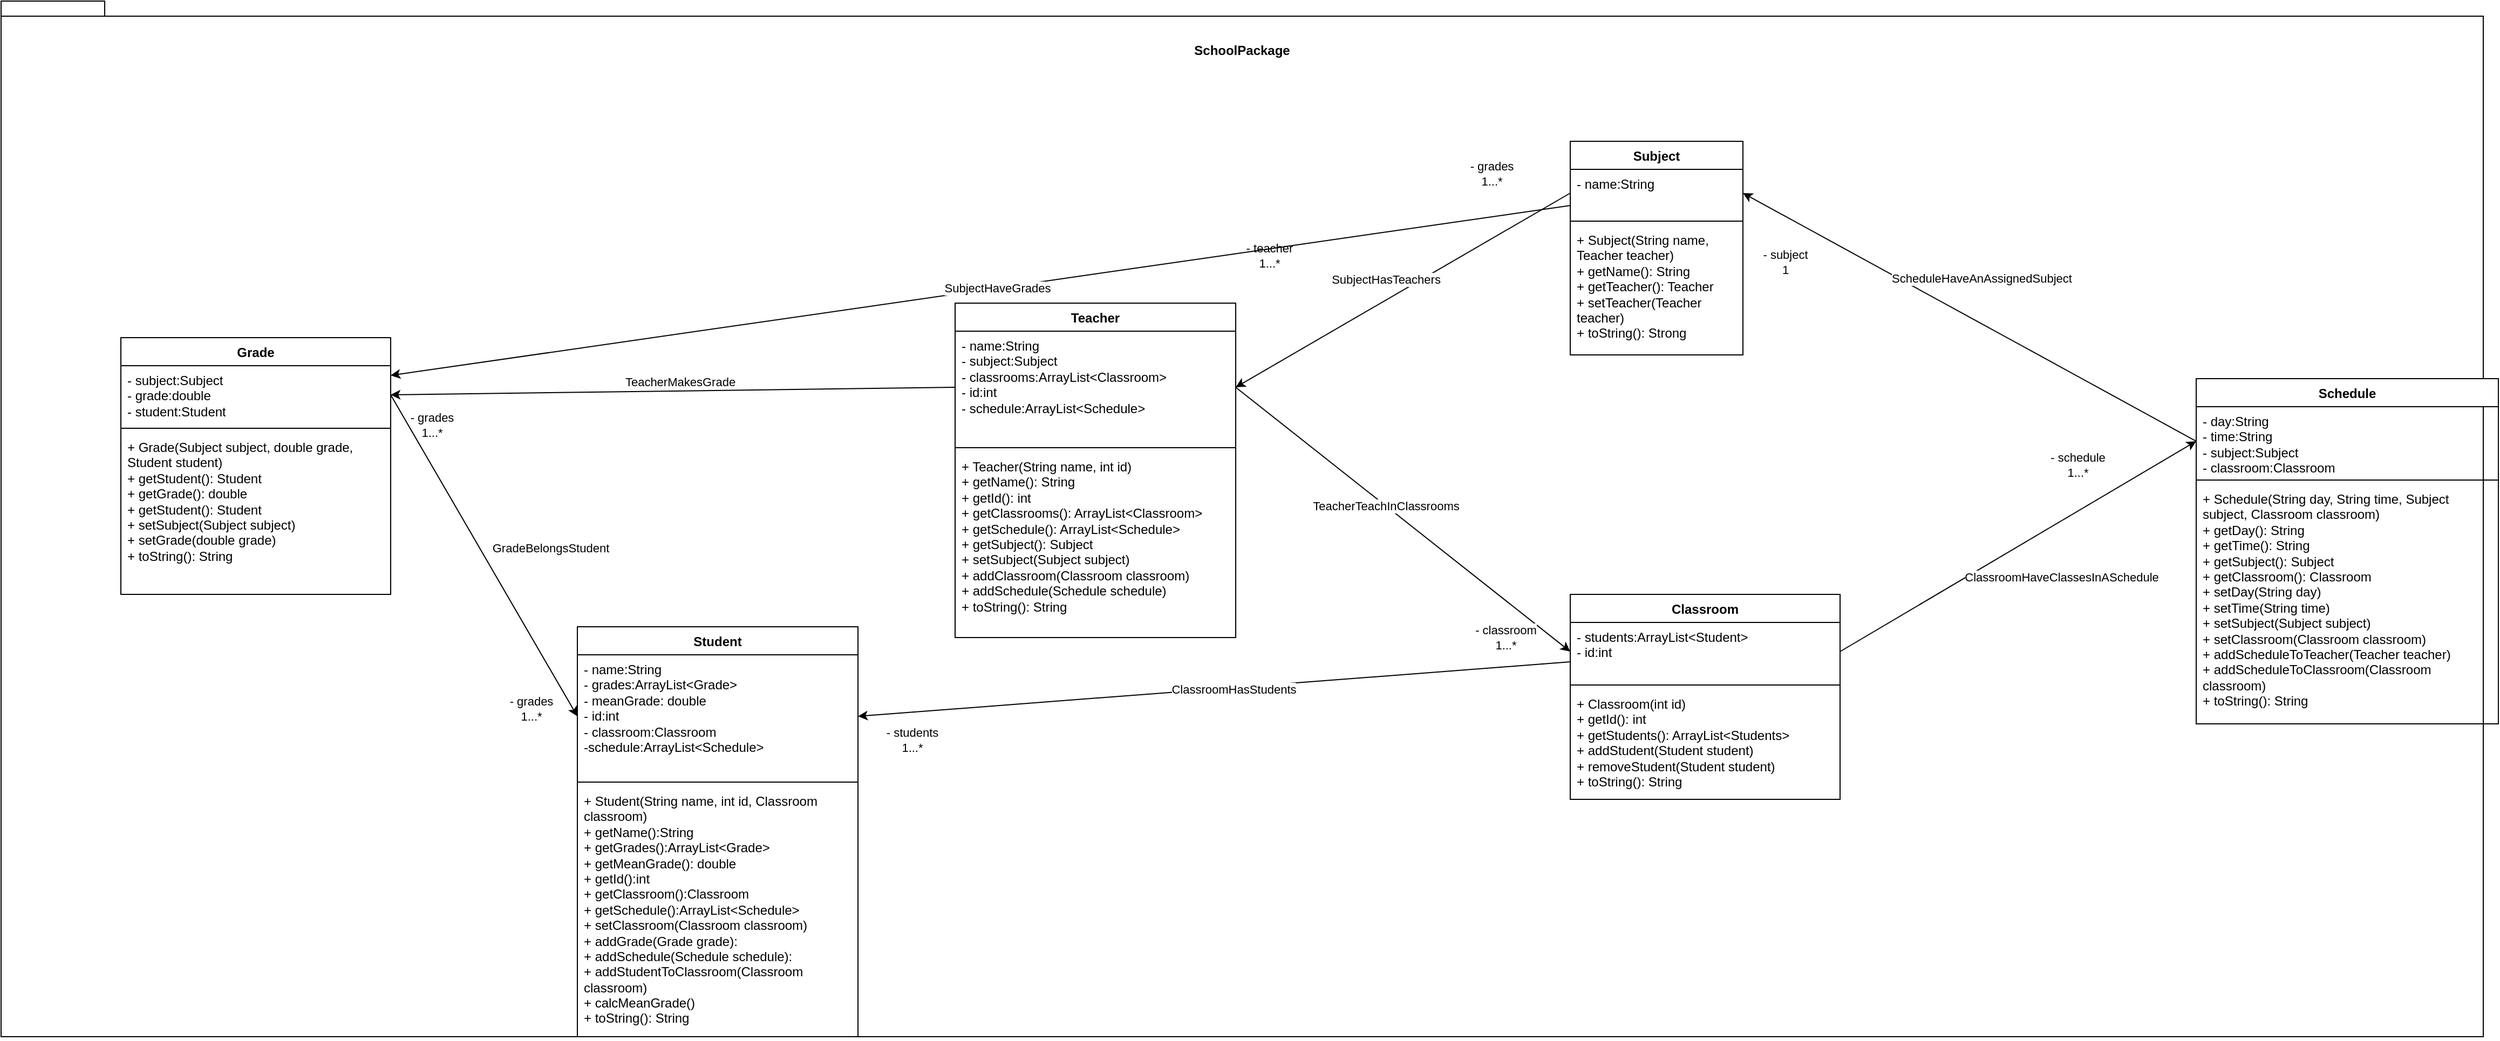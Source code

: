 <mxfile>
    <diagram name="Página-1" id="LkZ_BvBzG33LXQS2Zz2u">
        <mxGraphModel dx="1475" dy="1655" grid="1" gridSize="10" guides="1" tooltips="1" connect="1" arrows="1" fold="1" page="1" pageScale="1" pageWidth="827" pageHeight="1169" math="0" shadow="0">
            <root>
                <mxCell id="0"/>
                <mxCell id="1" parent="0"/>
                <mxCell id="WBmNxw1tUeBrfchPVIIG-1" value="SchoolPackage&lt;div&gt;&lt;br&gt;&lt;/div&gt;&lt;div&gt;&lt;br&gt;&lt;/div&gt;&lt;div&gt;&lt;br&gt;&lt;/div&gt;&lt;div&gt;&lt;br&gt;&lt;/div&gt;&lt;div&gt;&lt;br&gt;&lt;/div&gt;&lt;div&gt;&lt;br&gt;&lt;/div&gt;&lt;div&gt;&lt;br&gt;&lt;/div&gt;&lt;div&gt;&lt;br&gt;&lt;/div&gt;&lt;div&gt;&lt;br&gt;&lt;/div&gt;&lt;div&gt;&lt;br&gt;&lt;/div&gt;&lt;div&gt;&lt;br&gt;&lt;/div&gt;&lt;div&gt;&lt;br&gt;&lt;/div&gt;&lt;div&gt;&lt;br&gt;&lt;/div&gt;&lt;div&gt;&lt;br&gt;&lt;/div&gt;&lt;div&gt;&lt;br&gt;&lt;/div&gt;&lt;div&gt;&lt;br&gt;&lt;/div&gt;&lt;div&gt;&lt;br&gt;&lt;/div&gt;&lt;div&gt;&lt;br&gt;&lt;/div&gt;&lt;div&gt;&lt;br&gt;&lt;/div&gt;&lt;div&gt;&lt;br&gt;&lt;/div&gt;&lt;div&gt;&lt;br&gt;&lt;/div&gt;&lt;div&gt;&lt;br&gt;&lt;/div&gt;&lt;div&gt;&lt;br&gt;&lt;/div&gt;&lt;div&gt;&lt;br&gt;&lt;/div&gt;&lt;div&gt;&lt;br&gt;&lt;/div&gt;&lt;div&gt;&lt;br&gt;&lt;/div&gt;&lt;div&gt;&lt;br&gt;&lt;/div&gt;&lt;div&gt;&lt;br&gt;&lt;/div&gt;&lt;div&gt;&lt;br&gt;&lt;/div&gt;&lt;div&gt;&lt;br&gt;&lt;/div&gt;&lt;div&gt;&lt;br&gt;&lt;/div&gt;&lt;div&gt;&lt;br&gt;&lt;/div&gt;&lt;div&gt;&lt;br&gt;&lt;/div&gt;&lt;div&gt;&lt;br&gt;&lt;/div&gt;&lt;div&gt;&lt;br&gt;&lt;/div&gt;&lt;div&gt;&lt;br&gt;&lt;/div&gt;&lt;div&gt;&lt;br&gt;&lt;/div&gt;&lt;div&gt;&lt;br&gt;&lt;/div&gt;&lt;div&gt;&lt;br&gt;&lt;/div&gt;&lt;div&gt;&lt;br&gt;&lt;/div&gt;&lt;div&gt;&lt;br&gt;&lt;/div&gt;&lt;div&gt;&lt;br&gt;&lt;/div&gt;&lt;div&gt;&lt;br&gt;&lt;/div&gt;&lt;div&gt;&lt;br&gt;&lt;/div&gt;&lt;div&gt;&lt;br&gt;&lt;/div&gt;&lt;div&gt;&lt;br&gt;&lt;/div&gt;&lt;div&gt;&lt;br&gt;&lt;/div&gt;&lt;div&gt;&lt;br&gt;&lt;/div&gt;&lt;div&gt;&lt;br&gt;&lt;/div&gt;&lt;div&gt;&lt;br&gt;&lt;/div&gt;&lt;div&gt;&lt;br&gt;&lt;/div&gt;&lt;div&gt;&lt;br&gt;&lt;/div&gt;&lt;div&gt;&lt;br&gt;&lt;/div&gt;&lt;div&gt;&lt;br&gt;&lt;/div&gt;&lt;div&gt;&lt;br&gt;&lt;/div&gt;&lt;div&gt;&lt;br&gt;&lt;/div&gt;&lt;div&gt;&lt;br&gt;&lt;/div&gt;&lt;div&gt;&lt;br&gt;&lt;/div&gt;&lt;div&gt;&lt;br&gt;&lt;/div&gt;&lt;div&gt;&lt;br&gt;&lt;/div&gt;&lt;div&gt;&lt;br&gt;&lt;/div&gt;" style="shape=folder;fontStyle=1;spacingTop=10;tabWidth=40;tabHeight=14;tabPosition=left;html=1;whiteSpace=wrap;" parent="1" vertex="1">
                    <mxGeometry x="-790" y="-1115" width="2300" height="960" as="geometry"/>
                </mxCell>
                <mxCell id="WBmNxw1tUeBrfchPVIIG-2" value="Classroom" style="swimlane;fontStyle=1;align=center;verticalAlign=top;childLayout=stackLayout;horizontal=1;startSize=26;horizontalStack=0;resizeParent=1;resizeParentMax=0;resizeLast=0;collapsible=1;marginBottom=0;whiteSpace=wrap;html=1;" parent="1" vertex="1">
                    <mxGeometry x="664" y="-565" width="250" height="190" as="geometry"/>
                </mxCell>
                <mxCell id="WBmNxw1tUeBrfchPVIIG-3" value="&lt;div&gt;- students:ArrayList&amp;lt;Student&amp;gt;&lt;/div&gt;&lt;div&gt;- id:int&lt;/div&gt;" style="text;strokeColor=none;fillColor=none;align=left;verticalAlign=top;spacingLeft=4;spacingRight=4;overflow=hidden;rotatable=0;points=[[0,0.5],[1,0.5]];portConstraint=eastwest;whiteSpace=wrap;html=1;" parent="WBmNxw1tUeBrfchPVIIG-2" vertex="1">
                    <mxGeometry y="26" width="250" height="54" as="geometry"/>
                </mxCell>
                <mxCell id="WBmNxw1tUeBrfchPVIIG-4" value="" style="line;strokeWidth=1;fillColor=none;align=left;verticalAlign=middle;spacingTop=-1;spacingLeft=3;spacingRight=3;rotatable=0;labelPosition=right;points=[];portConstraint=eastwest;strokeColor=inherit;" parent="WBmNxw1tUeBrfchPVIIG-2" vertex="1">
                    <mxGeometry y="80" width="250" height="8" as="geometry"/>
                </mxCell>
                <mxCell id="WBmNxw1tUeBrfchPVIIG-5" value="&lt;div&gt;+ Classroom(int id)&lt;/div&gt;&lt;div&gt;+ getId(): int&lt;/div&gt;&lt;div&gt;+ getStudents(): ArrayList&amp;lt;Students&amp;gt;&lt;/div&gt;&lt;div&gt;+ addStudent(Student student)&lt;/div&gt;&lt;div&gt;+ removeStudent(Student student)&lt;/div&gt;&lt;div&gt;+ toString(): String&lt;/div&gt;" style="text;strokeColor=none;fillColor=none;align=left;verticalAlign=top;spacingLeft=4;spacingRight=4;overflow=hidden;rotatable=0;points=[[0,0.5],[1,0.5]];portConstraint=eastwest;whiteSpace=wrap;html=1;" parent="WBmNxw1tUeBrfchPVIIG-2" vertex="1">
                    <mxGeometry y="88" width="250" height="102" as="geometry"/>
                </mxCell>
                <mxCell id="WBmNxw1tUeBrfchPVIIG-6" value="Subject" style="swimlane;fontStyle=1;align=center;verticalAlign=top;childLayout=stackLayout;horizontal=1;startSize=26;horizontalStack=0;resizeParent=1;resizeParentMax=0;resizeLast=0;collapsible=1;marginBottom=0;whiteSpace=wrap;html=1;" parent="1" vertex="1">
                    <mxGeometry x="664" y="-985" width="160" height="198" as="geometry"/>
                </mxCell>
                <mxCell id="WBmNxw1tUeBrfchPVIIG-7" value="&lt;div&gt;- name:String&lt;/div&gt;" style="text;strokeColor=none;fillColor=none;align=left;verticalAlign=top;spacingLeft=4;spacingRight=4;overflow=hidden;rotatable=0;points=[[0,0.5],[1,0.5]];portConstraint=eastwest;whiteSpace=wrap;html=1;" parent="WBmNxw1tUeBrfchPVIIG-6" vertex="1">
                    <mxGeometry y="26" width="160" height="44" as="geometry"/>
                </mxCell>
                <mxCell id="WBmNxw1tUeBrfchPVIIG-8" value="" style="line;strokeWidth=1;fillColor=none;align=left;verticalAlign=middle;spacingTop=-1;spacingLeft=3;spacingRight=3;rotatable=0;labelPosition=right;points=[];portConstraint=eastwest;strokeColor=inherit;" parent="WBmNxw1tUeBrfchPVIIG-6" vertex="1">
                    <mxGeometry y="70" width="160" height="8" as="geometry"/>
                </mxCell>
                <mxCell id="WBmNxw1tUeBrfchPVIIG-9" value="&lt;div&gt;+ Subject(String name, Teacher teacher)&lt;/div&gt;&lt;div&gt;+ getName(): String&lt;/div&gt;&lt;div&gt;+ getTeacher(): Teacher&lt;/div&gt;&lt;div&gt;+ setTeacher(Teacher teacher)&lt;/div&gt;&lt;div&gt;+ toString(): Strong&lt;/div&gt;" style="text;strokeColor=none;fillColor=none;align=left;verticalAlign=top;spacingLeft=4;spacingRight=4;overflow=hidden;rotatable=0;points=[[0,0.5],[1,0.5]];portConstraint=eastwest;whiteSpace=wrap;html=1;" parent="WBmNxw1tUeBrfchPVIIG-6" vertex="1">
                    <mxGeometry y="78" width="160" height="120" as="geometry"/>
                </mxCell>
                <mxCell id="WBmNxw1tUeBrfchPVIIG-10" value="Schedule" style="swimlane;fontStyle=1;align=center;verticalAlign=top;childLayout=stackLayout;horizontal=1;startSize=26;horizontalStack=0;resizeParent=1;resizeParentMax=0;resizeLast=0;collapsible=1;marginBottom=0;whiteSpace=wrap;html=1;" parent="1" vertex="1">
                    <mxGeometry x="1244" y="-765" width="280" height="320" as="geometry"/>
                </mxCell>
                <mxCell id="WBmNxw1tUeBrfchPVIIG-11" value="&lt;div&gt;- day:String&lt;/div&gt;&lt;div&gt;- time:String&lt;/div&gt;&lt;div&gt;- subject:Subject&lt;/div&gt;&lt;div&gt;- classroom:Classroom&lt;/div&gt;" style="text;strokeColor=none;fillColor=none;align=left;verticalAlign=top;spacingLeft=4;spacingRight=4;overflow=hidden;rotatable=0;points=[[0,0.5],[1,0.5]];portConstraint=eastwest;whiteSpace=wrap;html=1;" parent="WBmNxw1tUeBrfchPVIIG-10" vertex="1">
                    <mxGeometry y="26" width="280" height="64" as="geometry"/>
                </mxCell>
                <mxCell id="WBmNxw1tUeBrfchPVIIG-12" value="" style="line;strokeWidth=1;fillColor=none;align=left;verticalAlign=middle;spacingTop=-1;spacingLeft=3;spacingRight=3;rotatable=0;labelPosition=right;points=[];portConstraint=eastwest;strokeColor=inherit;" parent="WBmNxw1tUeBrfchPVIIG-10" vertex="1">
                    <mxGeometry y="90" width="280" height="8" as="geometry"/>
                </mxCell>
                <mxCell id="WBmNxw1tUeBrfchPVIIG-13" value="&lt;div&gt;+ Schedule(String day, String time, Subject subject, Classroom classroom)&lt;/div&gt;&lt;div&gt;+ getDay(): String&lt;/div&gt;&lt;div&gt;+ getTime(): String&lt;/div&gt;&lt;div&gt;+ getSubject(): Subject&lt;/div&gt;&lt;div&gt;+ getClassroom(): Classroom&lt;/div&gt;&lt;div&gt;+ setDay(String day)&lt;/div&gt;&lt;div&gt;+ setTime(String time)&lt;/div&gt;&lt;div&gt;+ setSubject(Subject subject)&lt;/div&gt;&lt;div&gt;+ setClassroom(Classroom classroom)&lt;/div&gt;&lt;div&gt;+ addScheduleToTeacher(Teacher teacher)&lt;/div&gt;&lt;div&gt;+ addScheduleToClassroom(Classroom classroom)&lt;/div&gt;&lt;div&gt;+ toString(): String&lt;/div&gt;" style="text;strokeColor=none;fillColor=none;align=left;verticalAlign=top;spacingLeft=4;spacingRight=4;overflow=hidden;rotatable=0;points=[[0,0.5],[1,0.5]];portConstraint=eastwest;whiteSpace=wrap;html=1;" parent="WBmNxw1tUeBrfchPVIIG-10" vertex="1">
                    <mxGeometry y="98" width="280" height="222" as="geometry"/>
                </mxCell>
                <mxCell id="WBmNxw1tUeBrfchPVIIG-14" value="Grade" style="swimlane;fontStyle=1;align=center;verticalAlign=top;childLayout=stackLayout;horizontal=1;startSize=26;horizontalStack=0;resizeParent=1;resizeParentMax=0;resizeLast=0;collapsible=1;marginBottom=0;whiteSpace=wrap;html=1;" parent="1" vertex="1">
                    <mxGeometry x="-679" y="-803" width="250" height="238" as="geometry"/>
                </mxCell>
                <mxCell id="WBmNxw1tUeBrfchPVIIG-15" value="&lt;div&gt;- subject:Subject&lt;/div&gt;&lt;div&gt;- grade:double&lt;/div&gt;&lt;div&gt;- student:Student&lt;/div&gt;" style="text;strokeColor=none;fillColor=none;align=left;verticalAlign=top;spacingLeft=4;spacingRight=4;overflow=hidden;rotatable=0;points=[[0,0.5],[1,0.5]];portConstraint=eastwest;whiteSpace=wrap;html=1;" parent="WBmNxw1tUeBrfchPVIIG-14" vertex="1">
                    <mxGeometry y="26" width="250" height="54" as="geometry"/>
                </mxCell>
                <mxCell id="WBmNxw1tUeBrfchPVIIG-16" value="" style="line;strokeWidth=1;fillColor=none;align=left;verticalAlign=middle;spacingTop=-1;spacingLeft=3;spacingRight=3;rotatable=0;labelPosition=right;points=[];portConstraint=eastwest;strokeColor=inherit;" parent="WBmNxw1tUeBrfchPVIIG-14" vertex="1">
                    <mxGeometry y="80" width="250" height="8" as="geometry"/>
                </mxCell>
                <mxCell id="WBmNxw1tUeBrfchPVIIG-17" value="&lt;div&gt;+ Grade(Subject subject, double grade, Student student)&lt;/div&gt;&lt;div&gt;+ getStudent(): Student&lt;/div&gt;&lt;div&gt;+ getGrade(): double&lt;/div&gt;&lt;div&gt;+ getStudent(): Student&lt;/div&gt;&lt;div&gt;+ setSubject(Subject subject)&lt;/div&gt;&lt;div&gt;+ setGrade(double grade)&lt;/div&gt;&lt;div&gt;+ toString(): String&lt;/div&gt;" style="text;strokeColor=none;fillColor=none;align=left;verticalAlign=top;spacingLeft=4;spacingRight=4;overflow=hidden;rotatable=0;points=[[0,0.5],[1,0.5]];portConstraint=eastwest;whiteSpace=wrap;html=1;" parent="WBmNxw1tUeBrfchPVIIG-14" vertex="1">
                    <mxGeometry y="88" width="250" height="150" as="geometry"/>
                </mxCell>
                <mxCell id="WBmNxw1tUeBrfchPVIIG-18" value="Teacher" style="swimlane;fontStyle=1;align=center;verticalAlign=top;childLayout=stackLayout;horizontal=1;startSize=26;horizontalStack=0;resizeParent=1;resizeParentMax=0;resizeLast=0;collapsible=1;marginBottom=0;whiteSpace=wrap;html=1;" parent="1" vertex="1">
                    <mxGeometry x="94" y="-835" width="260" height="310" as="geometry"/>
                </mxCell>
                <mxCell id="WBmNxw1tUeBrfchPVIIG-19" value="&lt;div&gt;- name:String&lt;/div&gt;&lt;div&gt;- subject:Subject&lt;/div&gt;&lt;div&gt;- classrooms:ArrayList&amp;lt;Classroom&amp;gt;&lt;/div&gt;&lt;div&gt;- id:int&lt;/div&gt;&lt;div&gt;- schedule:ArrayList&amp;lt;Schedule&amp;gt;&lt;/div&gt;" style="text;strokeColor=none;fillColor=none;align=left;verticalAlign=top;spacingLeft=4;spacingRight=4;overflow=hidden;rotatable=0;points=[[0,0.5],[1,0.5]];portConstraint=eastwest;whiteSpace=wrap;html=1;" parent="WBmNxw1tUeBrfchPVIIG-18" vertex="1">
                    <mxGeometry y="26" width="260" height="104" as="geometry"/>
                </mxCell>
                <mxCell id="WBmNxw1tUeBrfchPVIIG-20" value="" style="line;strokeWidth=1;fillColor=none;align=left;verticalAlign=middle;spacingTop=-1;spacingLeft=3;spacingRight=3;rotatable=0;labelPosition=right;points=[];portConstraint=eastwest;strokeColor=inherit;" parent="WBmNxw1tUeBrfchPVIIG-18" vertex="1">
                    <mxGeometry y="130" width="260" height="8" as="geometry"/>
                </mxCell>
                <mxCell id="WBmNxw1tUeBrfchPVIIG-21" value="&lt;div&gt;+ Teacher(String name, int id)&lt;/div&gt;&lt;div&gt;+ getName(): String&lt;/div&gt;&lt;div&gt;+ getId(): int&lt;/div&gt;&lt;div&gt;+ getClassrooms(): ArrayList&amp;lt;Classroom&amp;gt;&lt;/div&gt;&lt;div&gt;+ getSchedule(): ArrayList&amp;lt;Schedule&amp;gt;&lt;/div&gt;&lt;div&gt;+ getSubject(): Subject&lt;/div&gt;&lt;div&gt;+ setSubject(Subject subject)&lt;/div&gt;&lt;div&gt;+ addClassroom(Classroom classroom)&lt;/div&gt;&lt;div&gt;+ addSchedule(Schedule schedule)&lt;/div&gt;&lt;div&gt;+ toString(): String&lt;/div&gt;" style="text;strokeColor=none;fillColor=none;align=left;verticalAlign=top;spacingLeft=4;spacingRight=4;overflow=hidden;rotatable=0;points=[[0,0.5],[1,0.5]];portConstraint=eastwest;whiteSpace=wrap;html=1;" parent="WBmNxw1tUeBrfchPVIIG-18" vertex="1">
                    <mxGeometry y="138" width="260" height="172" as="geometry"/>
                </mxCell>
                <mxCell id="WBmNxw1tUeBrfchPVIIG-22" value="Student" style="swimlane;fontStyle=1;align=center;verticalAlign=top;childLayout=stackLayout;horizontal=1;startSize=26;horizontalStack=0;resizeParent=1;resizeParentMax=0;resizeLast=0;collapsible=1;marginBottom=0;whiteSpace=wrap;html=1;" parent="1" vertex="1">
                    <mxGeometry x="-256" y="-535" width="260" height="380" as="geometry"/>
                </mxCell>
                <mxCell id="WBmNxw1tUeBrfchPVIIG-23" value="&lt;div&gt;- name:String&lt;/div&gt;&lt;div&gt;- grades:ArrayList&amp;lt;Grade&amp;gt;&lt;/div&gt;&lt;div&gt;- meanGrade: double&lt;/div&gt;&lt;div&gt;- id:int&lt;/div&gt;&lt;div&gt;- classroom:Classroom&lt;/div&gt;&lt;div&gt;-schedule:ArrayList&amp;lt;Schedule&amp;gt;&lt;/div&gt;" style="text;strokeColor=none;fillColor=none;align=left;verticalAlign=top;spacingLeft=4;spacingRight=4;overflow=hidden;rotatable=0;points=[[0,0.5],[1,0.5]];portConstraint=eastwest;whiteSpace=wrap;html=1;" parent="WBmNxw1tUeBrfchPVIIG-22" vertex="1">
                    <mxGeometry y="26" width="260" height="114" as="geometry"/>
                </mxCell>
                <mxCell id="WBmNxw1tUeBrfchPVIIG-24" value="" style="line;strokeWidth=1;fillColor=none;align=left;verticalAlign=middle;spacingTop=-1;spacingLeft=3;spacingRight=3;rotatable=0;labelPosition=right;points=[];portConstraint=eastwest;strokeColor=inherit;" parent="WBmNxw1tUeBrfchPVIIG-22" vertex="1">
                    <mxGeometry y="140" width="260" height="8" as="geometry"/>
                </mxCell>
                <mxCell id="WBmNxw1tUeBrfchPVIIG-25" value="&lt;div&gt;+ Student(String name, int id, Classroom classroom)&lt;/div&gt;&lt;div&gt;+ getName():String&lt;/div&gt;&lt;div&gt;+ getGrades():ArrayList&amp;lt;Grade&amp;gt;&lt;/div&gt;&lt;div&gt;+ getMeanGrade(): double&lt;/div&gt;&lt;div&gt;+ getId():int&lt;/div&gt;&lt;div&gt;+ getClassroom():Classroom&lt;/div&gt;&lt;div&gt;+ getSchedule():ArrayList&amp;lt;Schedule&amp;gt;&lt;/div&gt;&lt;div&gt;+ setClassroom(Classroom classroom)&lt;/div&gt;&lt;div&gt;+ addGrade(Grade grade):&lt;/div&gt;&lt;div&gt;+ addSchedule(Schedule schedule):&lt;/div&gt;&lt;div&gt;+ addStudentToClassroom(Classroom classroom)&lt;/div&gt;&lt;div&gt;+ calcMeanGrade()&lt;/div&gt;&lt;div&gt;+ toString(): String&lt;/div&gt;" style="text;strokeColor=none;fillColor=none;align=left;verticalAlign=top;spacingLeft=4;spacingRight=4;overflow=hidden;rotatable=0;points=[[0,0.5],[1,0.5]];portConstraint=eastwest;whiteSpace=wrap;html=1;" parent="WBmNxw1tUeBrfchPVIIG-22" vertex="1">
                    <mxGeometry y="148" width="260" height="232" as="geometry"/>
                </mxCell>
                <mxCell id="2" style="edgeStyle=none;html=1;entryX=1;entryY=0.5;entryDx=0;entryDy=0;exitX=0;exitY=0.5;exitDx=0;exitDy=0;" parent="1" source="WBmNxw1tUeBrfchPVIIG-7" target="WBmNxw1tUeBrfchPVIIG-19" edge="1">
                    <mxGeometry relative="1" as="geometry"/>
                </mxCell>
                <mxCell id="3" value="SubjectHasTeachers" style="edgeLabel;html=1;align=center;verticalAlign=middle;resizable=0;points=[];" parent="2" vertex="1" connectable="0">
                    <mxGeometry x="0.105" relative="1" as="geometry">
                        <mxPoint y="-20" as="offset"/>
                    </mxGeometry>
                </mxCell>
                <mxCell id="4" value="- teacher&lt;br&gt;1...*" style="edgeLabel;html=1;align=center;verticalAlign=middle;resizable=0;points=[];" parent="2" vertex="1" connectable="0">
                    <mxGeometry x="-0.731" relative="1" as="geometry">
                        <mxPoint x="-238" y="34" as="offset"/>
                    </mxGeometry>
                </mxCell>
                <mxCell id="7" style="edgeStyle=none;html=1;entryX=0;entryY=0.5;entryDx=0;entryDy=0;exitX=1;exitY=0.5;exitDx=0;exitDy=0;" parent="1" source="WBmNxw1tUeBrfchPVIIG-3" target="WBmNxw1tUeBrfchPVIIG-11" edge="1">
                    <mxGeometry relative="1" as="geometry"/>
                </mxCell>
                <mxCell id="8" value="ClassroomHaveClassesInASchedule" style="edgeLabel;html=1;align=center;verticalAlign=middle;resizable=0;points=[];" parent="7" vertex="1" connectable="0">
                    <mxGeometry x="0.103" y="3" relative="1" as="geometry">
                        <mxPoint x="24" y="41" as="offset"/>
                    </mxGeometry>
                </mxCell>
                <mxCell id="9" value="- schedule&lt;br&gt;1...*" style="edgeLabel;html=1;align=center;verticalAlign=middle;resizable=0;points=[];" parent="7" vertex="1" connectable="0">
                    <mxGeometry x="-0.86" y="3" relative="1" as="geometry">
                        <mxPoint x="198" y="-157" as="offset"/>
                    </mxGeometry>
                </mxCell>
                <mxCell id="11" style="edgeStyle=none;html=1;entryX=1;entryY=0.5;entryDx=0;entryDy=0;exitX=0;exitY=0.5;exitDx=0;exitDy=0;" parent="1" source="WBmNxw1tUeBrfchPVIIG-11" target="WBmNxw1tUeBrfchPVIIG-7" edge="1">
                    <mxGeometry relative="1" as="geometry"/>
                </mxCell>
                <mxCell id="12" value="ScheduleHaveAnAssignedSubject" style="edgeLabel;html=1;align=center;verticalAlign=middle;resizable=0;points=[];" parent="11" vertex="1" connectable="0">
                    <mxGeometry x="0.174" relative="1" as="geometry">
                        <mxPoint x="47" y="-16" as="offset"/>
                    </mxGeometry>
                </mxCell>
                <mxCell id="13" value="- subject&lt;br&gt;1" style="edgeLabel;html=1;align=center;verticalAlign=middle;resizable=0;points=[];" parent="11" vertex="1" connectable="0">
                    <mxGeometry x="-0.827" y="4" relative="1" as="geometry">
                        <mxPoint x="-343" y="-150" as="offset"/>
                    </mxGeometry>
                </mxCell>
                <mxCell id="16" style="edgeStyle=none;html=1;entryX=0;entryY=0.5;entryDx=0;entryDy=0;exitX=1;exitY=0.5;exitDx=0;exitDy=0;" parent="1" source="WBmNxw1tUeBrfchPVIIG-19" target="WBmNxw1tUeBrfchPVIIG-3" edge="1">
                    <mxGeometry relative="1" as="geometry"/>
                </mxCell>
                <mxCell id="17" value="TeacherTeachInClassrooms" style="edgeLabel;html=1;align=center;verticalAlign=middle;resizable=0;points=[];" parent="16" vertex="1" connectable="0">
                    <mxGeometry x="-0.103" relative="1" as="geometry">
                        <mxPoint as="offset"/>
                    </mxGeometry>
                </mxCell>
                <mxCell id="18" value="- classroom&lt;br&gt;1...*" style="edgeLabel;html=1;align=center;verticalAlign=middle;resizable=0;points=[];" parent="16" vertex="1" connectable="0">
                    <mxGeometry x="-0.885" y="-2" relative="1" as="geometry">
                        <mxPoint x="233" y="216" as="offset"/>
                    </mxGeometry>
                </mxCell>
                <mxCell id="20" style="edgeStyle=none;html=1;entryX=1;entryY=0.5;entryDx=0;entryDy=0;" parent="1" source="WBmNxw1tUeBrfchPVIIG-3" target="WBmNxw1tUeBrfchPVIIG-23" edge="1">
                    <mxGeometry relative="1" as="geometry"/>
                </mxCell>
                <mxCell id="21" value="ClassroomHasStudents" style="edgeLabel;html=1;align=center;verticalAlign=middle;resizable=0;points=[];" parent="20" vertex="1" connectable="0">
                    <mxGeometry x="-0.055" y="2" relative="1" as="geometry">
                        <mxPoint y="-1" as="offset"/>
                    </mxGeometry>
                </mxCell>
                <mxCell id="23" value="- students&lt;br&gt;1...*" style="edgeLabel;html=1;align=center;verticalAlign=middle;resizable=0;points=[];" parent="20" vertex="1" connectable="0">
                    <mxGeometry x="0.907" y="-2" relative="1" as="geometry">
                        <mxPoint x="19" y="26" as="offset"/>
                    </mxGeometry>
                </mxCell>
                <mxCell id="24" style="edgeStyle=none;html=1;entryX=1;entryY=0.5;entryDx=0;entryDy=0;exitX=0;exitY=0.5;exitDx=0;exitDy=0;" parent="1" source="WBmNxw1tUeBrfchPVIIG-19" target="WBmNxw1tUeBrfchPVIIG-15" edge="1">
                    <mxGeometry relative="1" as="geometry"/>
                </mxCell>
                <mxCell id="25" value="TeacherMakesGrade" style="edgeLabel;html=1;align=center;verticalAlign=middle;resizable=0;points=[];" parent="24" vertex="1" connectable="0">
                    <mxGeometry x="0.156" y="-1" relative="1" as="geometry">
                        <mxPoint x="47" y="-8" as="offset"/>
                    </mxGeometry>
                </mxCell>
                <mxCell id="26" value="- grades&lt;br&gt;1...*" style="edgeLabel;html=1;align=center;verticalAlign=middle;resizable=0;points=[];" parent="24" vertex="1" connectable="0">
                    <mxGeometry x="0.882" relative="1" as="geometry">
                        <mxPoint x="7" y="28" as="offset"/>
                    </mxGeometry>
                </mxCell>
                <mxCell id="27" style="edgeStyle=none;html=1;" parent="1" source="WBmNxw1tUeBrfchPVIIG-7" target="WBmNxw1tUeBrfchPVIIG-15" edge="1">
                    <mxGeometry relative="1" as="geometry"/>
                </mxCell>
                <mxCell id="28" value="SubjectHaveGrades" style="edgeLabel;html=1;align=center;verticalAlign=middle;resizable=0;points=[];" parent="27" vertex="1" connectable="0">
                    <mxGeometry x="-0.027" relative="1" as="geometry">
                        <mxPoint as="offset"/>
                    </mxGeometry>
                </mxCell>
                <mxCell id="29" value="- grades&lt;br&gt;1...*" style="edgeLabel;html=1;align=center;verticalAlign=middle;resizable=0;points=[];" parent="27" vertex="1" connectable="0">
                    <mxGeometry x="-0.886" y="-2" relative="1" as="geometry">
                        <mxPoint x="-11" y="-37" as="offset"/>
                    </mxGeometry>
                </mxCell>
                <mxCell id="30" style="edgeStyle=none;html=1;entryX=0;entryY=0.5;entryDx=0;entryDy=0;exitX=1;exitY=0.5;exitDx=0;exitDy=0;" parent="1" source="WBmNxw1tUeBrfchPVIIG-15" target="WBmNxw1tUeBrfchPVIIG-23" edge="1">
                    <mxGeometry relative="1" as="geometry">
                        <mxPoint x="-506" y="-932" as="sourcePoint"/>
                    </mxGeometry>
                </mxCell>
                <mxCell id="31" value="GradeBelongsStudent" style="edgeLabel;html=1;align=center;verticalAlign=middle;resizable=0;points=[];" parent="30" vertex="1" connectable="0">
                    <mxGeometry x="-0.162" y="-5" relative="1" as="geometry">
                        <mxPoint x="80" y="14" as="offset"/>
                    </mxGeometry>
                </mxCell>
                <mxCell id="33" value="- grades&lt;br&gt;1...*" style="edgeLabel;html=1;align=center;verticalAlign=middle;resizable=0;points=[];" parent="30" vertex="1" connectable="0">
                    <mxGeometry x="0.823" y="2" relative="1" as="geometry">
                        <mxPoint x="-30" y="20" as="offset"/>
                    </mxGeometry>
                </mxCell>
            </root>
        </mxGraphModel>
    </diagram>
</mxfile>